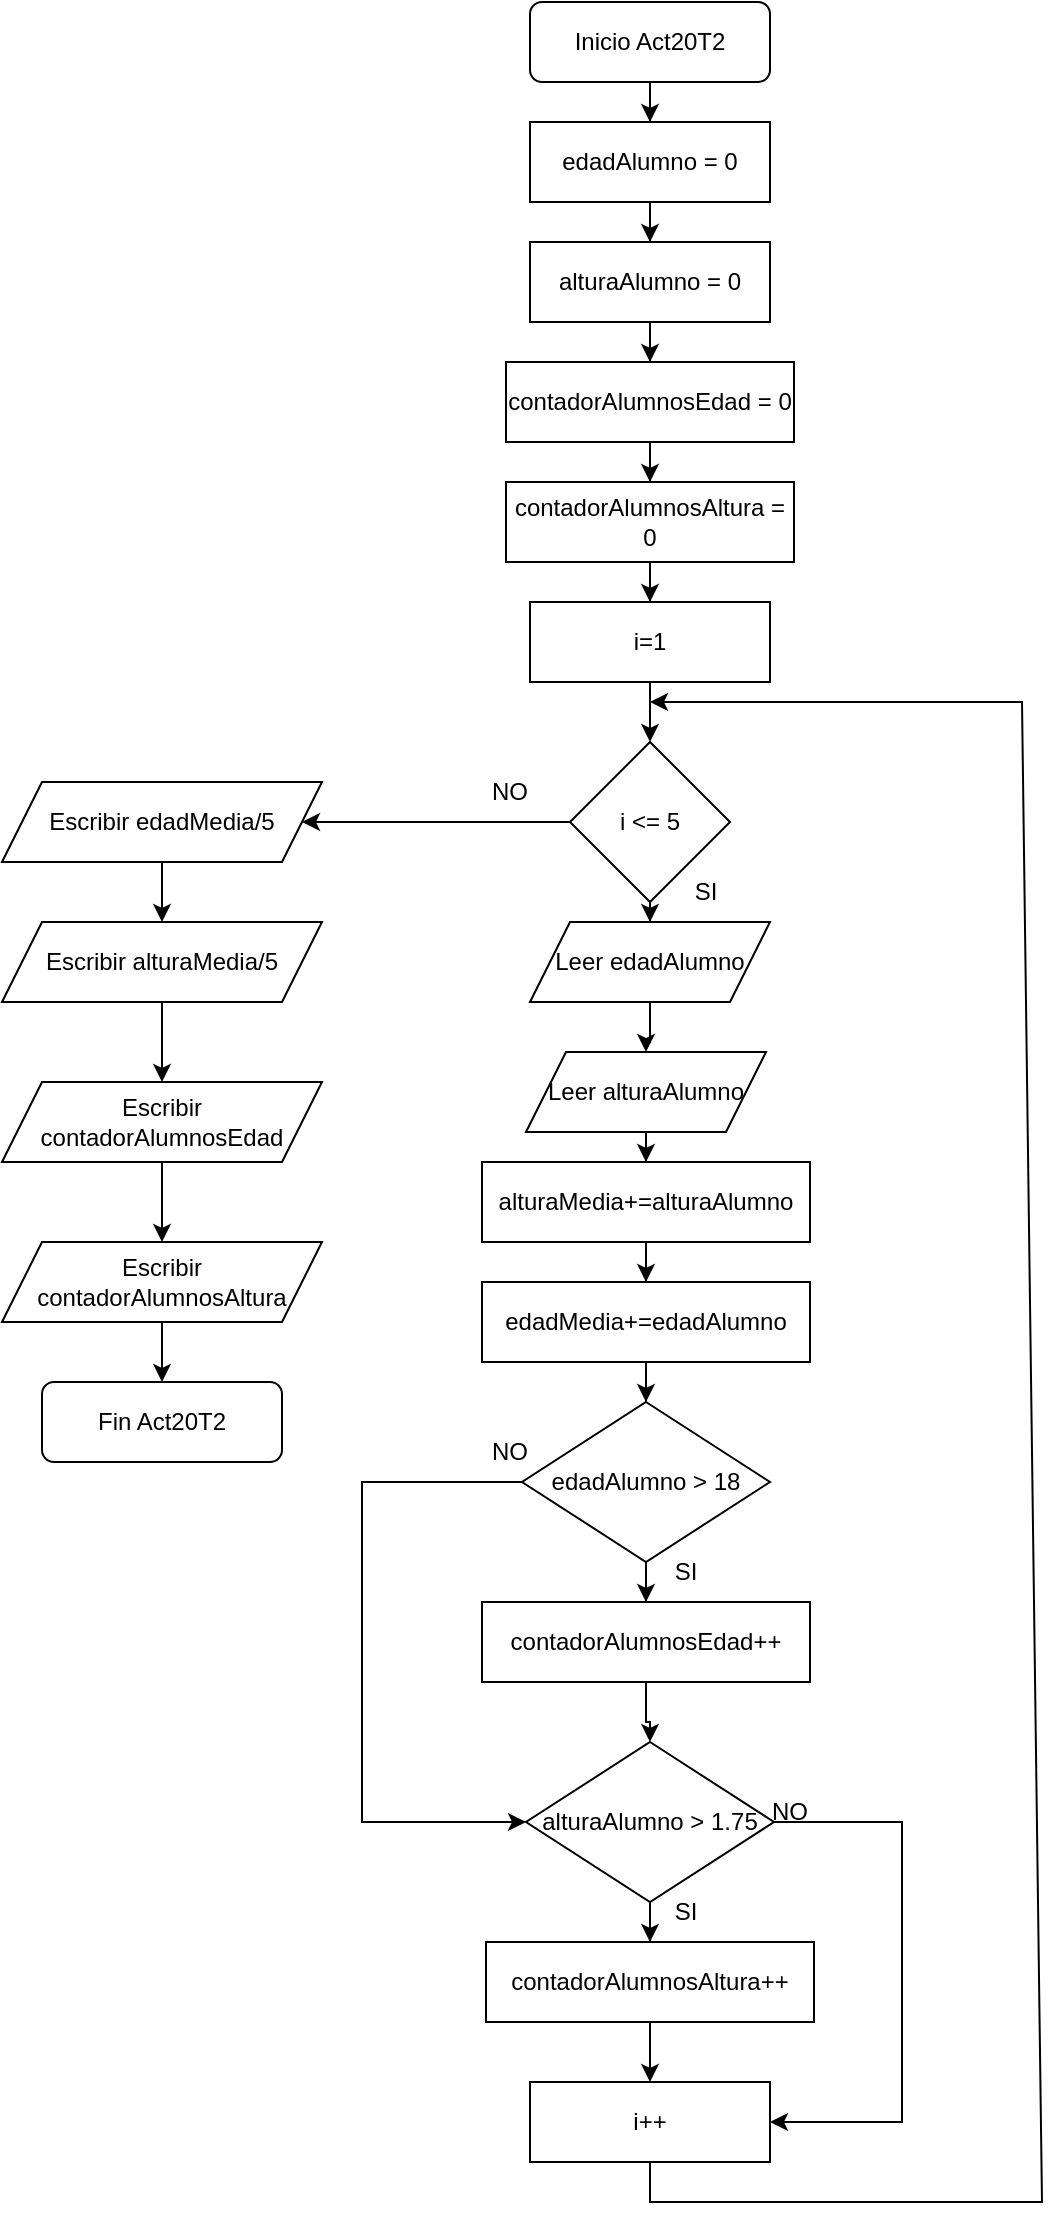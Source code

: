 <mxfile version="21.7.5" type="device">
  <diagram name="Página-1" id="OYqhlQkQ1KGVwTyDnyRD">
    <mxGraphModel dx="2232" dy="1115" grid="1" gridSize="10" guides="1" tooltips="1" connect="1" arrows="1" fold="1" page="1" pageScale="1" pageWidth="827" pageHeight="1169" math="0" shadow="0">
      <root>
        <mxCell id="0" />
        <mxCell id="1" parent="0" />
        <mxCell id="-WjoIssOgCLJloMbVHdy-33" value="" style="edgeStyle=orthogonalEdgeStyle;rounded=0;orthogonalLoop=1;jettySize=auto;html=1;" edge="1" parent="1" source="-WjoIssOgCLJloMbVHdy-3" target="-WjoIssOgCLJloMbVHdy-4">
          <mxGeometry relative="1" as="geometry" />
        </mxCell>
        <mxCell id="-WjoIssOgCLJloMbVHdy-2" value="Inicio Act20T2" style="rounded=1;whiteSpace=wrap;html=1;" vertex="1" parent="1">
          <mxGeometry x="354" y="40" width="120" height="40" as="geometry" />
        </mxCell>
        <mxCell id="-WjoIssOgCLJloMbVHdy-35" value="" style="edgeStyle=orthogonalEdgeStyle;rounded=0;orthogonalLoop=1;jettySize=auto;html=1;" edge="1" parent="1" source="-WjoIssOgCLJloMbVHdy-5" target="-WjoIssOgCLJloMbVHdy-6">
          <mxGeometry relative="1" as="geometry" />
        </mxCell>
        <mxCell id="-WjoIssOgCLJloMbVHdy-4" value="alturaAlumno = 0" style="rounded=0;whiteSpace=wrap;html=1;" vertex="1" parent="1">
          <mxGeometry x="354" y="160" width="120" height="40" as="geometry" />
        </mxCell>
        <mxCell id="-WjoIssOgCLJloMbVHdy-36" value="" style="edgeStyle=orthogonalEdgeStyle;rounded=0;orthogonalLoop=1;jettySize=auto;html=1;" edge="1" parent="1" source="-WjoIssOgCLJloMbVHdy-6" target="-WjoIssOgCLJloMbVHdy-9">
          <mxGeometry relative="1" as="geometry" />
        </mxCell>
        <mxCell id="-WjoIssOgCLJloMbVHdy-6" value="contadorAlumnosAltura = 0" style="rounded=0;whiteSpace=wrap;html=1;" vertex="1" parent="1">
          <mxGeometry x="342" y="280" width="144" height="40" as="geometry" />
        </mxCell>
        <mxCell id="-WjoIssOgCLJloMbVHdy-40" style="edgeStyle=orthogonalEdgeStyle;rounded=0;orthogonalLoop=1;jettySize=auto;html=1;entryX=1;entryY=0.5;entryDx=0;entryDy=0;" edge="1" parent="1" source="-WjoIssOgCLJloMbVHdy-7" target="-WjoIssOgCLJloMbVHdy-23">
          <mxGeometry relative="1" as="geometry" />
        </mxCell>
        <mxCell id="-WjoIssOgCLJloMbVHdy-45" value="" style="edgeStyle=orthogonalEdgeStyle;rounded=0;orthogonalLoop=1;jettySize=auto;html=1;" edge="1" parent="1" source="-WjoIssOgCLJloMbVHdy-7" target="-WjoIssOgCLJloMbVHdy-11">
          <mxGeometry relative="1" as="geometry" />
        </mxCell>
        <mxCell id="-WjoIssOgCLJloMbVHdy-7" value="i &amp;lt;= 5" style="rhombus;whiteSpace=wrap;html=1;" vertex="1" parent="1">
          <mxGeometry x="374" y="410" width="80" height="80" as="geometry" />
        </mxCell>
        <mxCell id="-WjoIssOgCLJloMbVHdy-38" style="edgeStyle=orthogonalEdgeStyle;rounded=0;orthogonalLoop=1;jettySize=auto;html=1;entryX=0.5;entryY=0;entryDx=0;entryDy=0;" edge="1" parent="1" source="-WjoIssOgCLJloMbVHdy-9" target="-WjoIssOgCLJloMbVHdy-7">
          <mxGeometry relative="1" as="geometry">
            <mxPoint x="414" y="400" as="targetPoint" />
          </mxGeometry>
        </mxCell>
        <mxCell id="-WjoIssOgCLJloMbVHdy-9" value="i=1" style="rounded=0;whiteSpace=wrap;html=1;" vertex="1" parent="1">
          <mxGeometry x="354" y="340" width="120" height="40" as="geometry" />
        </mxCell>
        <mxCell id="-WjoIssOgCLJloMbVHdy-46" value="" style="edgeStyle=orthogonalEdgeStyle;rounded=0;orthogonalLoop=1;jettySize=auto;html=1;" edge="1" parent="1" source="-WjoIssOgCLJloMbVHdy-10" target="-WjoIssOgCLJloMbVHdy-13">
          <mxGeometry relative="1" as="geometry" />
        </mxCell>
        <mxCell id="-WjoIssOgCLJloMbVHdy-11" value="Leer edadAlumno" style="shape=parallelogram;perimeter=parallelogramPerimeter;whiteSpace=wrap;html=1;fixedSize=1;" vertex="1" parent="1">
          <mxGeometry x="354" y="500" width="120" height="40" as="geometry" />
        </mxCell>
        <mxCell id="-WjoIssOgCLJloMbVHdy-48" value="" style="edgeStyle=orthogonalEdgeStyle;rounded=0;orthogonalLoop=1;jettySize=auto;html=1;" edge="1" parent="1" source="-WjoIssOgCLJloMbVHdy-14" target="-WjoIssOgCLJloMbVHdy-15">
          <mxGeometry relative="1" as="geometry" />
        </mxCell>
        <mxCell id="-WjoIssOgCLJloMbVHdy-13" value="alturaMedia+=alturaAlumno" style="rounded=0;whiteSpace=wrap;html=1;" vertex="1" parent="1">
          <mxGeometry x="330" y="620" width="164" height="40" as="geometry" />
        </mxCell>
        <mxCell id="-WjoIssOgCLJloMbVHdy-50" value="" style="edgeStyle=orthogonalEdgeStyle;rounded=0;orthogonalLoop=1;jettySize=auto;html=1;" edge="1" parent="1" source="-WjoIssOgCLJloMbVHdy-18" target="-WjoIssOgCLJloMbVHdy-20">
          <mxGeometry relative="1" as="geometry" />
        </mxCell>
        <mxCell id="-WjoIssOgCLJloMbVHdy-58" style="edgeStyle=orthogonalEdgeStyle;rounded=0;orthogonalLoop=1;jettySize=auto;html=1;entryX=0;entryY=0.5;entryDx=0;entryDy=0;" edge="1" parent="1" source="-WjoIssOgCLJloMbVHdy-15" target="-WjoIssOgCLJloMbVHdy-20">
          <mxGeometry relative="1" as="geometry">
            <Array as="points">
              <mxPoint x="270" y="780" />
              <mxPoint x="270" y="950" />
            </Array>
          </mxGeometry>
        </mxCell>
        <mxCell id="-WjoIssOgCLJloMbVHdy-15" value="edadAlumno &amp;gt; 18" style="rhombus;whiteSpace=wrap;html=1;" vertex="1" parent="1">
          <mxGeometry x="350" y="740" width="124" height="80" as="geometry" />
        </mxCell>
        <mxCell id="-WjoIssOgCLJloMbVHdy-52" value="" style="edgeStyle=orthogonalEdgeStyle;rounded=0;orthogonalLoop=1;jettySize=auto;html=1;" edge="1" parent="1" source="-WjoIssOgCLJloMbVHdy-21" target="-WjoIssOgCLJloMbVHdy-26">
          <mxGeometry relative="1" as="geometry" />
        </mxCell>
        <mxCell id="-WjoIssOgCLJloMbVHdy-64" style="edgeStyle=orthogonalEdgeStyle;rounded=0;orthogonalLoop=1;jettySize=auto;html=1;entryX=1;entryY=0.5;entryDx=0;entryDy=0;" edge="1" parent="1" source="-WjoIssOgCLJloMbVHdy-20" target="-WjoIssOgCLJloMbVHdy-26">
          <mxGeometry relative="1" as="geometry">
            <Array as="points">
              <mxPoint x="540" y="950" />
              <mxPoint x="540" y="1100" />
            </Array>
          </mxGeometry>
        </mxCell>
        <mxCell id="-WjoIssOgCLJloMbVHdy-20" value="alturaAlumno &amp;gt; 1.75" style="rhombus;whiteSpace=wrap;html=1;" vertex="1" parent="1">
          <mxGeometry x="352" y="910" width="124" height="80" as="geometry" />
        </mxCell>
        <mxCell id="-WjoIssOgCLJloMbVHdy-41" value="" style="edgeStyle=orthogonalEdgeStyle;rounded=0;orthogonalLoop=1;jettySize=auto;html=1;" edge="1" parent="1" source="-WjoIssOgCLJloMbVHdy-27" target="-WjoIssOgCLJloMbVHdy-28">
          <mxGeometry relative="1" as="geometry" />
        </mxCell>
        <mxCell id="-WjoIssOgCLJloMbVHdy-23" value="Escribir edadMedia/5" style="shape=parallelogram;perimeter=parallelogramPerimeter;whiteSpace=wrap;html=1;fixedSize=1;" vertex="1" parent="1">
          <mxGeometry x="90" y="430" width="160" height="40" as="geometry" />
        </mxCell>
        <mxCell id="-WjoIssOgCLJloMbVHdy-26" value="i++" style="rounded=0;whiteSpace=wrap;html=1;" vertex="1" parent="1">
          <mxGeometry x="354" y="1080" width="120" height="40" as="geometry" />
        </mxCell>
        <mxCell id="-WjoIssOgCLJloMbVHdy-43" value="" style="edgeStyle=orthogonalEdgeStyle;rounded=0;orthogonalLoop=1;jettySize=auto;html=1;" edge="1" parent="1" source="-WjoIssOgCLJloMbVHdy-29" target="-WjoIssOgCLJloMbVHdy-32">
          <mxGeometry relative="1" as="geometry" />
        </mxCell>
        <mxCell id="-WjoIssOgCLJloMbVHdy-28" value="Escribir contadorAlumnosEdad" style="shape=parallelogram;perimeter=parallelogramPerimeter;whiteSpace=wrap;html=1;fixedSize=1;" vertex="1" parent="1">
          <mxGeometry x="90" y="580" width="160" height="40" as="geometry" />
        </mxCell>
        <mxCell id="-WjoIssOgCLJloMbVHdy-32" value="Fin Act20T2" style="rounded=1;whiteSpace=wrap;html=1;" vertex="1" parent="1">
          <mxGeometry x="110" y="730" width="120" height="40" as="geometry" />
        </mxCell>
        <mxCell id="-WjoIssOgCLJloMbVHdy-34" value="" style="edgeStyle=orthogonalEdgeStyle;rounded=0;orthogonalLoop=1;jettySize=auto;html=1;" edge="1" parent="1" source="-WjoIssOgCLJloMbVHdy-2" target="-WjoIssOgCLJloMbVHdy-3">
          <mxGeometry relative="1" as="geometry">
            <mxPoint x="414" y="80" as="sourcePoint" />
            <mxPoint x="414" y="160" as="targetPoint" />
          </mxGeometry>
        </mxCell>
        <mxCell id="-WjoIssOgCLJloMbVHdy-3" value="edadAlumno = 0" style="rounded=0;whiteSpace=wrap;html=1;" vertex="1" parent="1">
          <mxGeometry x="354" y="100" width="120" height="40" as="geometry" />
        </mxCell>
        <mxCell id="-WjoIssOgCLJloMbVHdy-37" value="" style="edgeStyle=orthogonalEdgeStyle;rounded=0;orthogonalLoop=1;jettySize=auto;html=1;" edge="1" parent="1" source="-WjoIssOgCLJloMbVHdy-4" target="-WjoIssOgCLJloMbVHdy-5">
          <mxGeometry relative="1" as="geometry">
            <mxPoint x="414" y="200" as="sourcePoint" />
            <mxPoint x="414" y="280" as="targetPoint" />
          </mxGeometry>
        </mxCell>
        <mxCell id="-WjoIssOgCLJloMbVHdy-5" value="contadorAlumnosEdad = 0" style="rounded=0;whiteSpace=wrap;html=1;" vertex="1" parent="1">
          <mxGeometry x="342" y="220" width="144" height="40" as="geometry" />
        </mxCell>
        <mxCell id="-WjoIssOgCLJloMbVHdy-42" value="" style="edgeStyle=orthogonalEdgeStyle;rounded=0;orthogonalLoop=1;jettySize=auto;html=1;" edge="1" parent="1" source="-WjoIssOgCLJloMbVHdy-23" target="-WjoIssOgCLJloMbVHdy-27">
          <mxGeometry relative="1" as="geometry">
            <mxPoint x="170" y="470" as="sourcePoint" />
            <mxPoint x="170" y="580" as="targetPoint" />
          </mxGeometry>
        </mxCell>
        <mxCell id="-WjoIssOgCLJloMbVHdy-27" value="Escribir alturaMedia/5" style="shape=parallelogram;perimeter=parallelogramPerimeter;whiteSpace=wrap;html=1;fixedSize=1;" vertex="1" parent="1">
          <mxGeometry x="90" y="500" width="160" height="40" as="geometry" />
        </mxCell>
        <mxCell id="-WjoIssOgCLJloMbVHdy-44" value="" style="edgeStyle=orthogonalEdgeStyle;rounded=0;orthogonalLoop=1;jettySize=auto;html=1;" edge="1" parent="1" source="-WjoIssOgCLJloMbVHdy-28" target="-WjoIssOgCLJloMbVHdy-29">
          <mxGeometry relative="1" as="geometry">
            <mxPoint x="170" y="620" as="sourcePoint" />
            <mxPoint x="170" y="730" as="targetPoint" />
          </mxGeometry>
        </mxCell>
        <mxCell id="-WjoIssOgCLJloMbVHdy-29" value="Escribir contadorAlumnosAltura" style="shape=parallelogram;perimeter=parallelogramPerimeter;whiteSpace=wrap;html=1;fixedSize=1;" vertex="1" parent="1">
          <mxGeometry x="90" y="660" width="160" height="40" as="geometry" />
        </mxCell>
        <mxCell id="-WjoIssOgCLJloMbVHdy-47" value="" style="edgeStyle=orthogonalEdgeStyle;rounded=0;orthogonalLoop=1;jettySize=auto;html=1;" edge="1" parent="1" source="-WjoIssOgCLJloMbVHdy-11" target="-WjoIssOgCLJloMbVHdy-10">
          <mxGeometry relative="1" as="geometry">
            <mxPoint x="414" y="540" as="sourcePoint" />
            <mxPoint x="414" y="620" as="targetPoint" />
          </mxGeometry>
        </mxCell>
        <mxCell id="-WjoIssOgCLJloMbVHdy-10" value="Leer alturaAlumno" style="shape=parallelogram;perimeter=parallelogramPerimeter;whiteSpace=wrap;html=1;fixedSize=1;" vertex="1" parent="1">
          <mxGeometry x="352" y="565" width="120" height="40" as="geometry" />
        </mxCell>
        <mxCell id="-WjoIssOgCLJloMbVHdy-49" value="" style="edgeStyle=orthogonalEdgeStyle;rounded=0;orthogonalLoop=1;jettySize=auto;html=1;" edge="1" parent="1" source="-WjoIssOgCLJloMbVHdy-13" target="-WjoIssOgCLJloMbVHdy-14">
          <mxGeometry relative="1" as="geometry">
            <mxPoint x="412" y="660" as="sourcePoint" />
            <mxPoint x="414" y="740" as="targetPoint" />
          </mxGeometry>
        </mxCell>
        <mxCell id="-WjoIssOgCLJloMbVHdy-14" value="edadMedia+=edadAlumno" style="rounded=0;whiteSpace=wrap;html=1;" vertex="1" parent="1">
          <mxGeometry x="330" y="680" width="164" height="40" as="geometry" />
        </mxCell>
        <mxCell id="-WjoIssOgCLJloMbVHdy-51" value="" style="edgeStyle=orthogonalEdgeStyle;rounded=0;orthogonalLoop=1;jettySize=auto;html=1;" edge="1" parent="1" source="-WjoIssOgCLJloMbVHdy-15" target="-WjoIssOgCLJloMbVHdy-18">
          <mxGeometry relative="1" as="geometry">
            <mxPoint x="412" y="820" as="sourcePoint" />
            <mxPoint x="414" y="910" as="targetPoint" />
          </mxGeometry>
        </mxCell>
        <mxCell id="-WjoIssOgCLJloMbVHdy-18" value="contadorAlumnosEdad++" style="rounded=0;whiteSpace=wrap;html=1;" vertex="1" parent="1">
          <mxGeometry x="330" y="840" width="164" height="40" as="geometry" />
        </mxCell>
        <mxCell id="-WjoIssOgCLJloMbVHdy-53" value="" style="edgeStyle=orthogonalEdgeStyle;rounded=0;orthogonalLoop=1;jettySize=auto;html=1;" edge="1" parent="1" source="-WjoIssOgCLJloMbVHdy-20" target="-WjoIssOgCLJloMbVHdy-21">
          <mxGeometry relative="1" as="geometry">
            <mxPoint x="414" y="990" as="sourcePoint" />
            <mxPoint x="414" y="1080" as="targetPoint" />
          </mxGeometry>
        </mxCell>
        <mxCell id="-WjoIssOgCLJloMbVHdy-21" value="contadorAlumnosAltura++" style="rounded=0;whiteSpace=wrap;html=1;" vertex="1" parent="1">
          <mxGeometry x="332" y="1010" width="164" height="40" as="geometry" />
        </mxCell>
        <mxCell id="-WjoIssOgCLJloMbVHdy-55" value="" style="endArrow=classic;html=1;rounded=0;exitX=0.5;exitY=1;exitDx=0;exitDy=0;" edge="1" parent="1" source="-WjoIssOgCLJloMbVHdy-26">
          <mxGeometry width="50" height="50" relative="1" as="geometry">
            <mxPoint x="160" y="730" as="sourcePoint" />
            <mxPoint x="414" y="390" as="targetPoint" />
            <Array as="points">
              <mxPoint x="414" y="1140" />
              <mxPoint x="610" y="1140" />
              <mxPoint x="600" y="390" />
            </Array>
          </mxGeometry>
        </mxCell>
        <mxCell id="-WjoIssOgCLJloMbVHdy-56" value="SI" style="text;html=1;strokeColor=none;fillColor=none;align=center;verticalAlign=middle;whiteSpace=wrap;rounded=0;" vertex="1" parent="1">
          <mxGeometry x="412" y="470" width="60" height="30" as="geometry" />
        </mxCell>
        <mxCell id="-WjoIssOgCLJloMbVHdy-57" value="NO" style="text;html=1;strokeColor=none;fillColor=none;align=center;verticalAlign=middle;whiteSpace=wrap;rounded=0;" vertex="1" parent="1">
          <mxGeometry x="314" y="420" width="60" height="30" as="geometry" />
        </mxCell>
        <mxCell id="-WjoIssOgCLJloMbVHdy-60" value="SI" style="text;html=1;strokeColor=none;fillColor=none;align=center;verticalAlign=middle;whiteSpace=wrap;rounded=0;" vertex="1" parent="1">
          <mxGeometry x="402" y="810" width="60" height="30" as="geometry" />
        </mxCell>
        <mxCell id="-WjoIssOgCLJloMbVHdy-63" value="NO" style="text;html=1;strokeColor=none;fillColor=none;align=center;verticalAlign=middle;whiteSpace=wrap;rounded=0;" vertex="1" parent="1">
          <mxGeometry x="314" y="750" width="60" height="30" as="geometry" />
        </mxCell>
        <mxCell id="-WjoIssOgCLJloMbVHdy-65" value="SI" style="text;html=1;strokeColor=none;fillColor=none;align=center;verticalAlign=middle;whiteSpace=wrap;rounded=0;" vertex="1" parent="1">
          <mxGeometry x="402" y="980" width="60" height="30" as="geometry" />
        </mxCell>
        <mxCell id="-WjoIssOgCLJloMbVHdy-66" value="NO" style="text;html=1;strokeColor=none;fillColor=none;align=center;verticalAlign=middle;whiteSpace=wrap;rounded=0;" vertex="1" parent="1">
          <mxGeometry x="454" y="930" width="60" height="30" as="geometry" />
        </mxCell>
      </root>
    </mxGraphModel>
  </diagram>
</mxfile>
